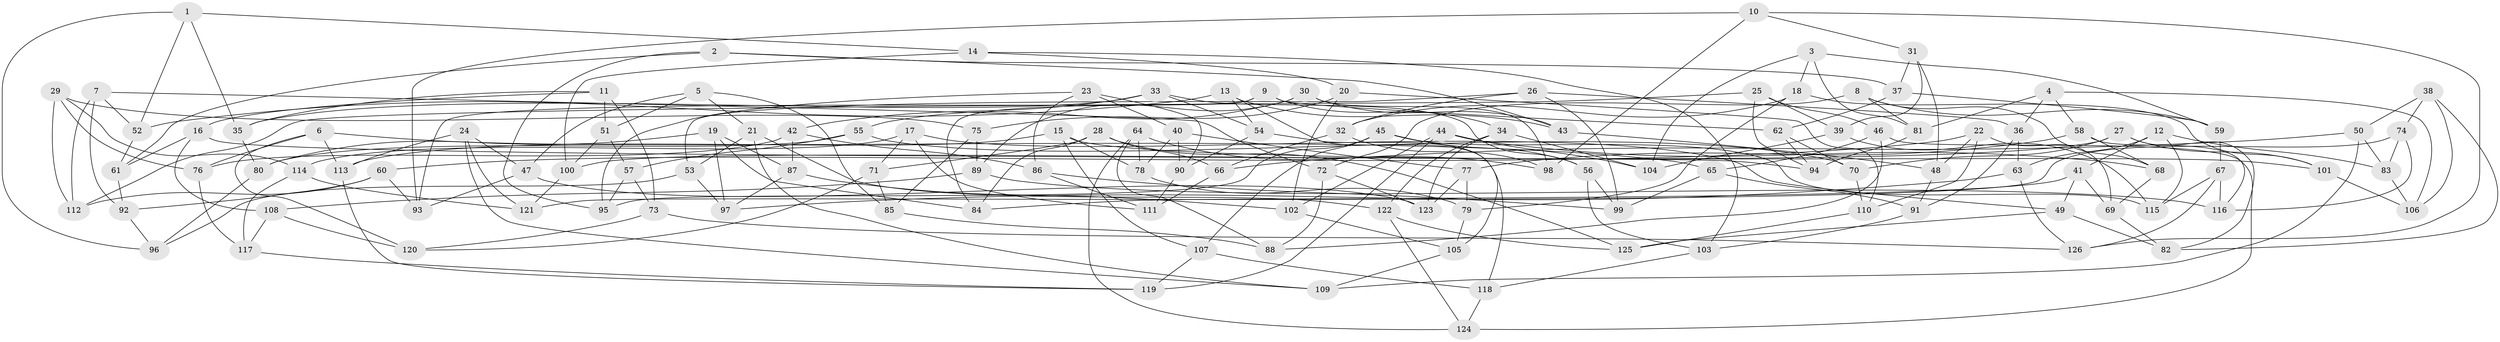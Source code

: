 // coarse degree distribution, {4: 0.4634146341463415, 6: 0.4878048780487805, 5: 0.04878048780487805}
// Generated by graph-tools (version 1.1) at 2025/42/03/06/25 10:42:16]
// undirected, 126 vertices, 252 edges
graph export_dot {
graph [start="1"]
  node [color=gray90,style=filled];
  1;
  2;
  3;
  4;
  5;
  6;
  7;
  8;
  9;
  10;
  11;
  12;
  13;
  14;
  15;
  16;
  17;
  18;
  19;
  20;
  21;
  22;
  23;
  24;
  25;
  26;
  27;
  28;
  29;
  30;
  31;
  32;
  33;
  34;
  35;
  36;
  37;
  38;
  39;
  40;
  41;
  42;
  43;
  44;
  45;
  46;
  47;
  48;
  49;
  50;
  51;
  52;
  53;
  54;
  55;
  56;
  57;
  58;
  59;
  60;
  61;
  62;
  63;
  64;
  65;
  66;
  67;
  68;
  69;
  70;
  71;
  72;
  73;
  74;
  75;
  76;
  77;
  78;
  79;
  80;
  81;
  82;
  83;
  84;
  85;
  86;
  87;
  88;
  89;
  90;
  91;
  92;
  93;
  94;
  95;
  96;
  97;
  98;
  99;
  100;
  101;
  102;
  103;
  104;
  105;
  106;
  107;
  108;
  109;
  110;
  111;
  112;
  113;
  114;
  115;
  116;
  117;
  118;
  119;
  120;
  121;
  122;
  123;
  124;
  125;
  126;
  1 -- 96;
  1 -- 52;
  1 -- 14;
  1 -- 35;
  2 -- 95;
  2 -- 61;
  2 -- 37;
  2 -- 43;
  3 -- 81;
  3 -- 18;
  3 -- 59;
  3 -- 104;
  4 -- 106;
  4 -- 36;
  4 -- 58;
  4 -- 81;
  5 -- 21;
  5 -- 47;
  5 -- 85;
  5 -- 51;
  6 -- 76;
  6 -- 120;
  6 -- 113;
  6 -- 65;
  7 -- 72;
  7 -- 112;
  7 -- 92;
  7 -- 52;
  8 -- 72;
  8 -- 81;
  8 -- 59;
  8 -- 68;
  9 -- 84;
  9 -- 34;
  9 -- 93;
  9 -- 62;
  10 -- 126;
  10 -- 98;
  10 -- 31;
  10 -- 93;
  11 -- 16;
  11 -- 73;
  11 -- 35;
  11 -- 51;
  12 -- 83;
  12 -- 115;
  12 -- 63;
  12 -- 41;
  13 -- 105;
  13 -- 52;
  13 -- 54;
  13 -- 43;
  14 -- 20;
  14 -- 100;
  14 -- 103;
  15 -- 78;
  15 -- 107;
  15 -- 101;
  15 -- 113;
  16 -- 94;
  16 -- 61;
  16 -- 108;
  17 -- 114;
  17 -- 111;
  17 -- 71;
  17 -- 49;
  18 -- 79;
  18 -- 32;
  18 -- 101;
  19 -- 87;
  19 -- 84;
  19 -- 97;
  19 -- 80;
  20 -- 102;
  20 -- 110;
  20 -- 75;
  21 -- 53;
  21 -- 122;
  21 -- 109;
  22 -- 60;
  22 -- 69;
  22 -- 110;
  22 -- 48;
  23 -- 40;
  23 -- 86;
  23 -- 90;
  23 -- 95;
  24 -- 47;
  24 -- 113;
  24 -- 109;
  24 -- 121;
  25 -- 94;
  25 -- 39;
  25 -- 46;
  25 -- 112;
  26 -- 53;
  26 -- 36;
  26 -- 99;
  26 -- 32;
  27 -- 70;
  27 -- 101;
  27 -- 100;
  27 -- 82;
  28 -- 84;
  28 -- 66;
  28 -- 125;
  28 -- 71;
  29 -- 76;
  29 -- 114;
  29 -- 75;
  29 -- 112;
  30 -- 98;
  30 -- 89;
  30 -- 43;
  30 -- 55;
  31 -- 37;
  31 -- 48;
  31 -- 39;
  32 -- 98;
  32 -- 66;
  33 -- 35;
  33 -- 42;
  33 -- 54;
  33 -- 56;
  34 -- 104;
  34 -- 122;
  34 -- 123;
  35 -- 80;
  36 -- 91;
  36 -- 63;
  37 -- 59;
  37 -- 62;
  38 -- 106;
  38 -- 74;
  38 -- 50;
  38 -- 82;
  39 -- 104;
  39 -- 115;
  40 -- 78;
  40 -- 77;
  40 -- 90;
  41 -- 49;
  41 -- 84;
  41 -- 69;
  42 -- 86;
  42 -- 87;
  42 -- 76;
  43 -- 48;
  44 -- 104;
  44 -- 119;
  44 -- 68;
  44 -- 102;
  45 -- 95;
  45 -- 107;
  45 -- 56;
  45 -- 115;
  46 -- 88;
  46 -- 124;
  46 -- 65;
  47 -- 93;
  47 -- 123;
  48 -- 91;
  49 -- 82;
  49 -- 125;
  50 -- 66;
  50 -- 109;
  50 -- 83;
  51 -- 100;
  51 -- 57;
  52 -- 61;
  53 -- 96;
  53 -- 97;
  54 -- 90;
  54 -- 118;
  55 -- 80;
  55 -- 70;
  55 -- 57;
  56 -- 103;
  56 -- 99;
  57 -- 95;
  57 -- 73;
  58 -- 77;
  58 -- 116;
  58 -- 68;
  59 -- 67;
  60 -- 112;
  60 -- 93;
  60 -- 92;
  61 -- 92;
  62 -- 70;
  62 -- 94;
  63 -- 126;
  63 -- 97;
  64 -- 88;
  64 -- 78;
  64 -- 124;
  64 -- 98;
  65 -- 91;
  65 -- 99;
  66 -- 111;
  67 -- 126;
  67 -- 115;
  67 -- 116;
  68 -- 69;
  69 -- 82;
  70 -- 110;
  71 -- 85;
  71 -- 120;
  72 -- 123;
  72 -- 88;
  73 -- 126;
  73 -- 120;
  74 -- 121;
  74 -- 83;
  74 -- 116;
  75 -- 89;
  75 -- 85;
  76 -- 117;
  77 -- 123;
  77 -- 79;
  78 -- 79;
  79 -- 105;
  80 -- 96;
  81 -- 94;
  83 -- 106;
  85 -- 88;
  86 -- 99;
  86 -- 111;
  87 -- 97;
  87 -- 102;
  89 -- 116;
  89 -- 108;
  90 -- 111;
  91 -- 103;
  92 -- 96;
  100 -- 121;
  101 -- 106;
  102 -- 105;
  103 -- 118;
  105 -- 109;
  107 -- 119;
  107 -- 118;
  108 -- 117;
  108 -- 120;
  110 -- 125;
  113 -- 119;
  114 -- 117;
  114 -- 121;
  117 -- 119;
  118 -- 124;
  122 -- 124;
  122 -- 125;
}
